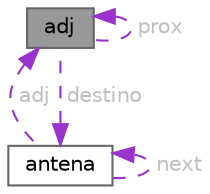 digraph "adj"
{
 // LATEX_PDF_SIZE
  bgcolor="transparent";
  edge [fontname=Helvetica,fontsize=10,labelfontname=Helvetica,labelfontsize=10];
  node [fontname=Helvetica,fontsize=10,shape=box,height=0.2,width=0.4];
  Node1 [id="Node000001",label="adj",height=0.2,width=0.4,color="gray40", fillcolor="grey60", style="filled", fontcolor="black",tooltip="Estrutura que representa uma aresta entre antenas."];
  Node2 -> Node1 [id="edge1_Node000001_Node000002",dir="back",color="darkorchid3",style="dashed",tooltip=" ",label=" destino",fontcolor="grey" ];
  Node2 [id="Node000002",label="antena",height=0.2,width=0.4,color="gray40", fillcolor="white", style="filled",URL="$structantena.html",tooltip="Estrutura que representa uma antena."];
  Node1 -> Node2 [id="edge2_Node000002_Node000001",dir="back",color="darkorchid3",style="dashed",tooltip=" ",label=" adj",fontcolor="grey" ];
  Node2 -> Node2 [id="edge3_Node000002_Node000002",dir="back",color="darkorchid3",style="dashed",tooltip=" ",label=" next",fontcolor="grey" ];
  Node1 -> Node1 [id="edge4_Node000001_Node000001",dir="back",color="darkorchid3",style="dashed",tooltip=" ",label=" prox",fontcolor="grey" ];
}
